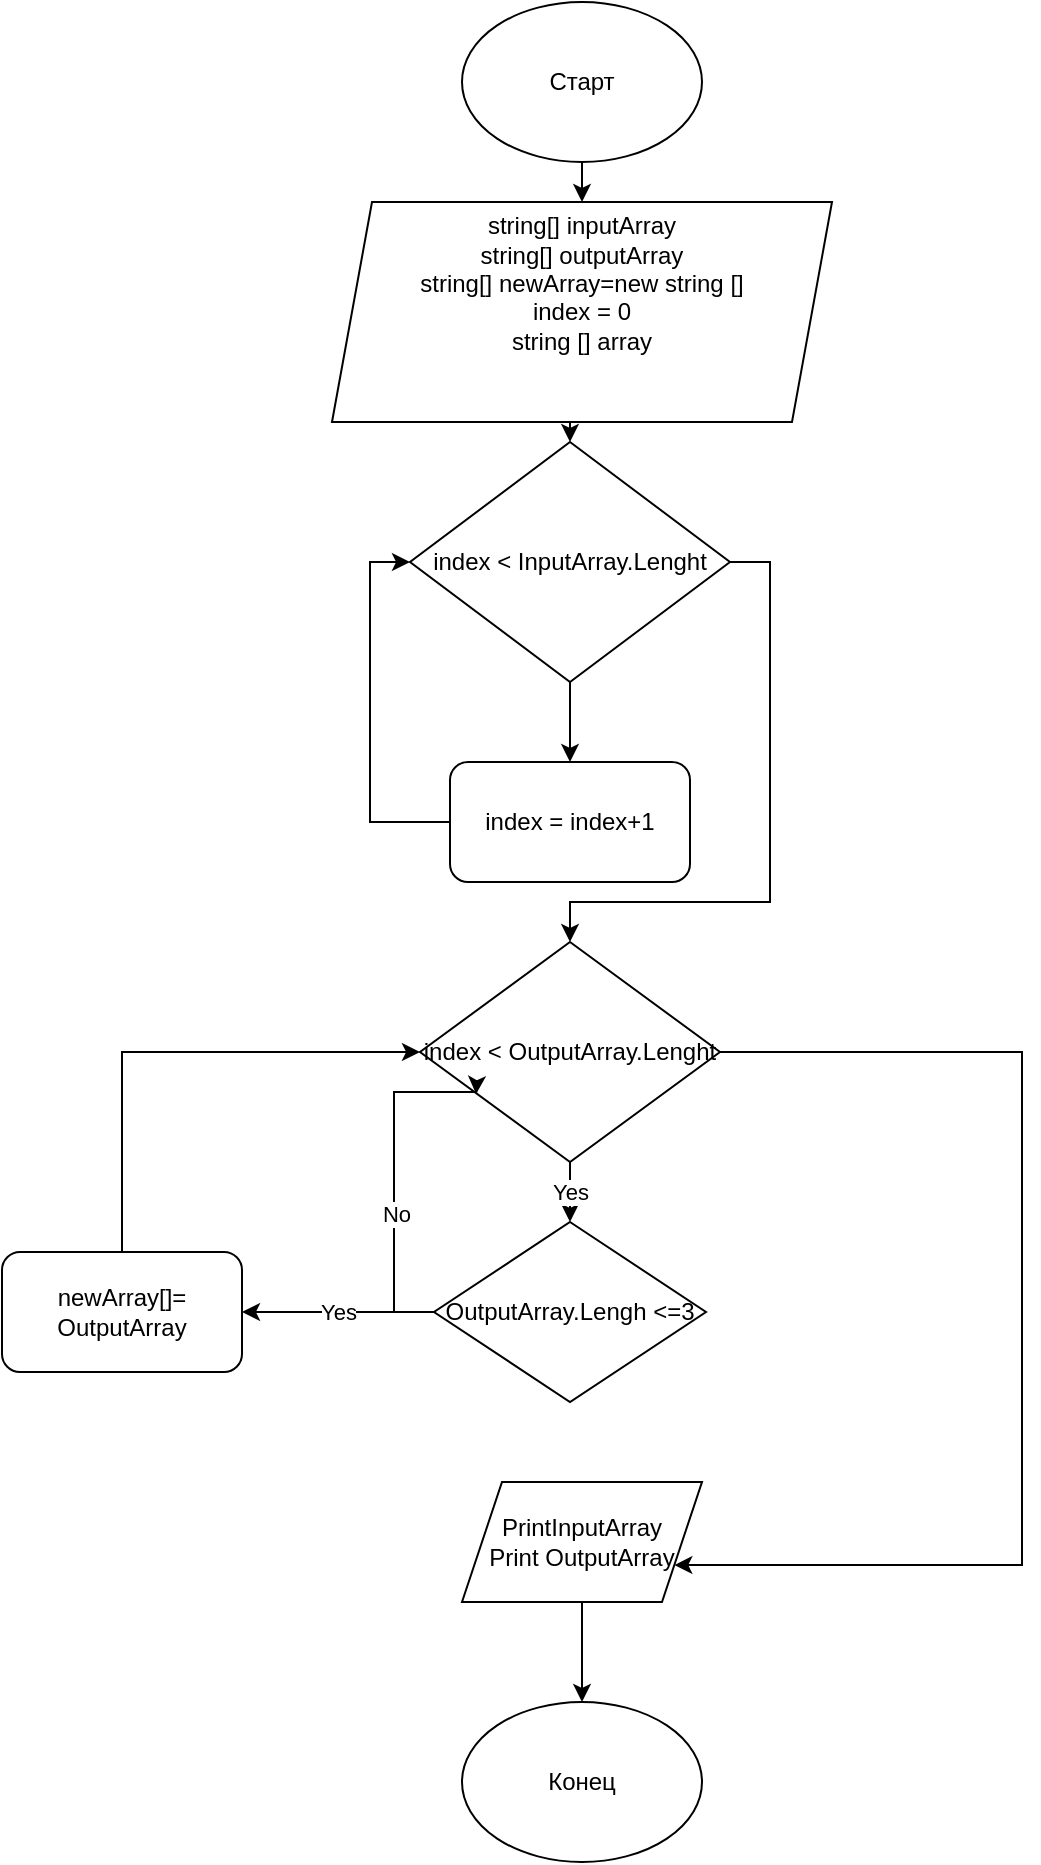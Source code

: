 <mxfile version="21.3.4" type="device">
  <diagram name="Страница 1" id="sltDfVgaUkL3t-iLVLMI">
    <mxGraphModel dx="1290" dy="538" grid="1" gridSize="10" guides="1" tooltips="1" connect="1" arrows="1" fold="1" page="1" pageScale="1" pageWidth="827" pageHeight="1169" math="0" shadow="0">
      <root>
        <mxCell id="0" />
        <mxCell id="1" parent="0" />
        <mxCell id="Ye0s8LTCaCCPCmtsMuGO-18" style="edgeStyle=orthogonalEdgeStyle;rounded=0;orthogonalLoop=1;jettySize=auto;html=1;exitX=0.5;exitY=1;exitDx=0;exitDy=0;entryX=0.5;entryY=0;entryDx=0;entryDy=0;" edge="1" parent="1" source="Ye0s8LTCaCCPCmtsMuGO-1" target="Ye0s8LTCaCCPCmtsMuGO-2">
          <mxGeometry relative="1" as="geometry" />
        </mxCell>
        <mxCell id="Ye0s8LTCaCCPCmtsMuGO-1" value="Старт" style="ellipse;whiteSpace=wrap;html=1;" vertex="1" parent="1">
          <mxGeometry x="360" y="40" width="120" height="80" as="geometry" />
        </mxCell>
        <mxCell id="Ye0s8LTCaCCPCmtsMuGO-19" style="edgeStyle=orthogonalEdgeStyle;rounded=0;orthogonalLoop=1;jettySize=auto;html=1;exitX=0.5;exitY=1;exitDx=0;exitDy=0;entryX=0.5;entryY=0;entryDx=0;entryDy=0;" edge="1" parent="1" source="Ye0s8LTCaCCPCmtsMuGO-2" target="Ye0s8LTCaCCPCmtsMuGO-3">
          <mxGeometry relative="1" as="geometry" />
        </mxCell>
        <mxCell id="Ye0s8LTCaCCPCmtsMuGO-2" value="&lt;div&gt;string[] inputArray&lt;/div&gt;&lt;div&gt;string[] outputArray&lt;/div&gt;&lt;div&gt;string[] newArray=new string []&lt;/div&gt;&lt;div&gt;index = 0&lt;/div&gt;&lt;div&gt;string [] array&lt;br&gt;&lt;/div&gt;&lt;div&gt;&lt;br&gt;&lt;/div&gt;&lt;div&gt;&lt;br&gt;&lt;/div&gt;" style="shape=parallelogram;perimeter=parallelogramPerimeter;whiteSpace=wrap;html=1;fixedSize=1;" vertex="1" parent="1">
          <mxGeometry x="295" y="140" width="250" height="110" as="geometry" />
        </mxCell>
        <mxCell id="Ye0s8LTCaCCPCmtsMuGO-9" style="edgeStyle=orthogonalEdgeStyle;rounded=0;orthogonalLoop=1;jettySize=auto;html=1;exitX=0.5;exitY=1;exitDx=0;exitDy=0;entryX=0.5;entryY=0;entryDx=0;entryDy=0;" edge="1" parent="1" source="Ye0s8LTCaCCPCmtsMuGO-3" target="Ye0s8LTCaCCPCmtsMuGO-4">
          <mxGeometry relative="1" as="geometry" />
        </mxCell>
        <mxCell id="Ye0s8LTCaCCPCmtsMuGO-14" style="edgeStyle=orthogonalEdgeStyle;rounded=0;orthogonalLoop=1;jettySize=auto;html=1;exitX=1;exitY=0.5;exitDx=0;exitDy=0;entryX=0.5;entryY=0;entryDx=0;entryDy=0;" edge="1" parent="1" source="Ye0s8LTCaCCPCmtsMuGO-3" target="Ye0s8LTCaCCPCmtsMuGO-5">
          <mxGeometry relative="1" as="geometry">
            <Array as="points">
              <mxPoint x="514" y="320" />
              <mxPoint x="514" y="490" />
              <mxPoint x="414" y="490" />
            </Array>
          </mxGeometry>
        </mxCell>
        <mxCell id="Ye0s8LTCaCCPCmtsMuGO-3" value="index &amp;lt; InputArray.Lenght" style="rhombus;whiteSpace=wrap;html=1;" vertex="1" parent="1">
          <mxGeometry x="334" y="260" width="160" height="120" as="geometry" />
        </mxCell>
        <mxCell id="Ye0s8LTCaCCPCmtsMuGO-10" style="edgeStyle=orthogonalEdgeStyle;rounded=0;orthogonalLoop=1;jettySize=auto;html=1;exitX=0;exitY=0.5;exitDx=0;exitDy=0;entryX=0;entryY=0.5;entryDx=0;entryDy=0;" edge="1" parent="1" source="Ye0s8LTCaCCPCmtsMuGO-4" target="Ye0s8LTCaCCPCmtsMuGO-3">
          <mxGeometry relative="1" as="geometry">
            <Array as="points">
              <mxPoint x="314" y="450" />
              <mxPoint x="314" y="320" />
            </Array>
          </mxGeometry>
        </mxCell>
        <mxCell id="Ye0s8LTCaCCPCmtsMuGO-4" value="index = index+1" style="rounded=1;whiteSpace=wrap;html=1;" vertex="1" parent="1">
          <mxGeometry x="354" y="420" width="120" height="60" as="geometry" />
        </mxCell>
        <mxCell id="Ye0s8LTCaCCPCmtsMuGO-15" value="Yes" style="edgeStyle=orthogonalEdgeStyle;rounded=0;orthogonalLoop=1;jettySize=auto;html=1;exitX=0.5;exitY=1;exitDx=0;exitDy=0;entryX=0.5;entryY=0;entryDx=0;entryDy=0;" edge="1" parent="1" source="Ye0s8LTCaCCPCmtsMuGO-5" target="Ye0s8LTCaCCPCmtsMuGO-6">
          <mxGeometry relative="1" as="geometry" />
        </mxCell>
        <mxCell id="Ye0s8LTCaCCPCmtsMuGO-16" style="edgeStyle=orthogonalEdgeStyle;rounded=0;orthogonalLoop=1;jettySize=auto;html=1;exitX=1;exitY=0.5;exitDx=0;exitDy=0;entryX=1;entryY=0.75;entryDx=0;entryDy=0;" edge="1" parent="1" source="Ye0s8LTCaCCPCmtsMuGO-5" target="Ye0s8LTCaCCPCmtsMuGO-7">
          <mxGeometry relative="1" as="geometry">
            <Array as="points">
              <mxPoint x="640" y="565" />
              <mxPoint x="640" y="822" />
            </Array>
          </mxGeometry>
        </mxCell>
        <mxCell id="Ye0s8LTCaCCPCmtsMuGO-5" value="index &amp;lt; OutputArray.Lenght" style="rhombus;whiteSpace=wrap;html=1;" vertex="1" parent="1">
          <mxGeometry x="339" y="510" width="150" height="110" as="geometry" />
        </mxCell>
        <mxCell id="Ye0s8LTCaCCPCmtsMuGO-12" value="Yes" style="edgeStyle=orthogonalEdgeStyle;rounded=0;orthogonalLoop=1;jettySize=auto;html=1;exitX=0;exitY=0.5;exitDx=0;exitDy=0;entryX=1;entryY=0.5;entryDx=0;entryDy=0;" edge="1" parent="1" source="Ye0s8LTCaCCPCmtsMuGO-6" target="Ye0s8LTCaCCPCmtsMuGO-11">
          <mxGeometry relative="1" as="geometry" />
        </mxCell>
        <mxCell id="Ye0s8LTCaCCPCmtsMuGO-20" style="edgeStyle=orthogonalEdgeStyle;rounded=0;orthogonalLoop=1;jettySize=auto;html=1;exitX=0;exitY=0.5;exitDx=0;exitDy=0;entryX=0.187;entryY=0.691;entryDx=0;entryDy=0;entryPerimeter=0;" edge="1" parent="1" source="Ye0s8LTCaCCPCmtsMuGO-6" target="Ye0s8LTCaCCPCmtsMuGO-5">
          <mxGeometry relative="1" as="geometry">
            <Array as="points">
              <mxPoint x="326" y="695" />
              <mxPoint x="326" y="585" />
            </Array>
          </mxGeometry>
        </mxCell>
        <mxCell id="Ye0s8LTCaCCPCmtsMuGO-21" value="No" style="edgeLabel;html=1;align=center;verticalAlign=middle;resizable=0;points=[];" vertex="1" connectable="0" parent="Ye0s8LTCaCCPCmtsMuGO-20">
          <mxGeometry x="-0.198" y="-1" relative="1" as="geometry">
            <mxPoint as="offset" />
          </mxGeometry>
        </mxCell>
        <mxCell id="Ye0s8LTCaCCPCmtsMuGO-6" value="OutputArray.Lengh &amp;lt;=3" style="rhombus;whiteSpace=wrap;html=1;" vertex="1" parent="1">
          <mxGeometry x="346" y="650" width="136" height="90" as="geometry" />
        </mxCell>
        <mxCell id="Ye0s8LTCaCCPCmtsMuGO-17" style="edgeStyle=orthogonalEdgeStyle;rounded=0;orthogonalLoop=1;jettySize=auto;html=1;exitX=0.5;exitY=1;exitDx=0;exitDy=0;entryX=0.5;entryY=0;entryDx=0;entryDy=0;" edge="1" parent="1" source="Ye0s8LTCaCCPCmtsMuGO-7" target="Ye0s8LTCaCCPCmtsMuGO-8">
          <mxGeometry relative="1" as="geometry" />
        </mxCell>
        <mxCell id="Ye0s8LTCaCCPCmtsMuGO-7" value="&lt;div&gt;PrintInputArray&lt;/div&gt;&lt;div&gt;Print OutputArray&lt;br&gt;&lt;/div&gt;" style="shape=parallelogram;perimeter=parallelogramPerimeter;whiteSpace=wrap;html=1;fixedSize=1;" vertex="1" parent="1">
          <mxGeometry x="360" y="780" width="120" height="60" as="geometry" />
        </mxCell>
        <mxCell id="Ye0s8LTCaCCPCmtsMuGO-8" value="Конец" style="ellipse;whiteSpace=wrap;html=1;" vertex="1" parent="1">
          <mxGeometry x="360" y="890" width="120" height="80" as="geometry" />
        </mxCell>
        <mxCell id="Ye0s8LTCaCCPCmtsMuGO-13" style="edgeStyle=orthogonalEdgeStyle;rounded=0;orthogonalLoop=1;jettySize=auto;html=1;exitX=0.5;exitY=0;exitDx=0;exitDy=0;entryX=0;entryY=0.5;entryDx=0;entryDy=0;" edge="1" parent="1" source="Ye0s8LTCaCCPCmtsMuGO-11" target="Ye0s8LTCaCCPCmtsMuGO-5">
          <mxGeometry relative="1" as="geometry" />
        </mxCell>
        <mxCell id="Ye0s8LTCaCCPCmtsMuGO-11" value="&lt;div&gt;newArray[]=&lt;/div&gt;&lt;div&gt;OutputArray&lt;br&gt;&lt;/div&gt;" style="rounded=1;whiteSpace=wrap;html=1;" vertex="1" parent="1">
          <mxGeometry x="130" y="665" width="120" height="60" as="geometry" />
        </mxCell>
      </root>
    </mxGraphModel>
  </diagram>
</mxfile>

